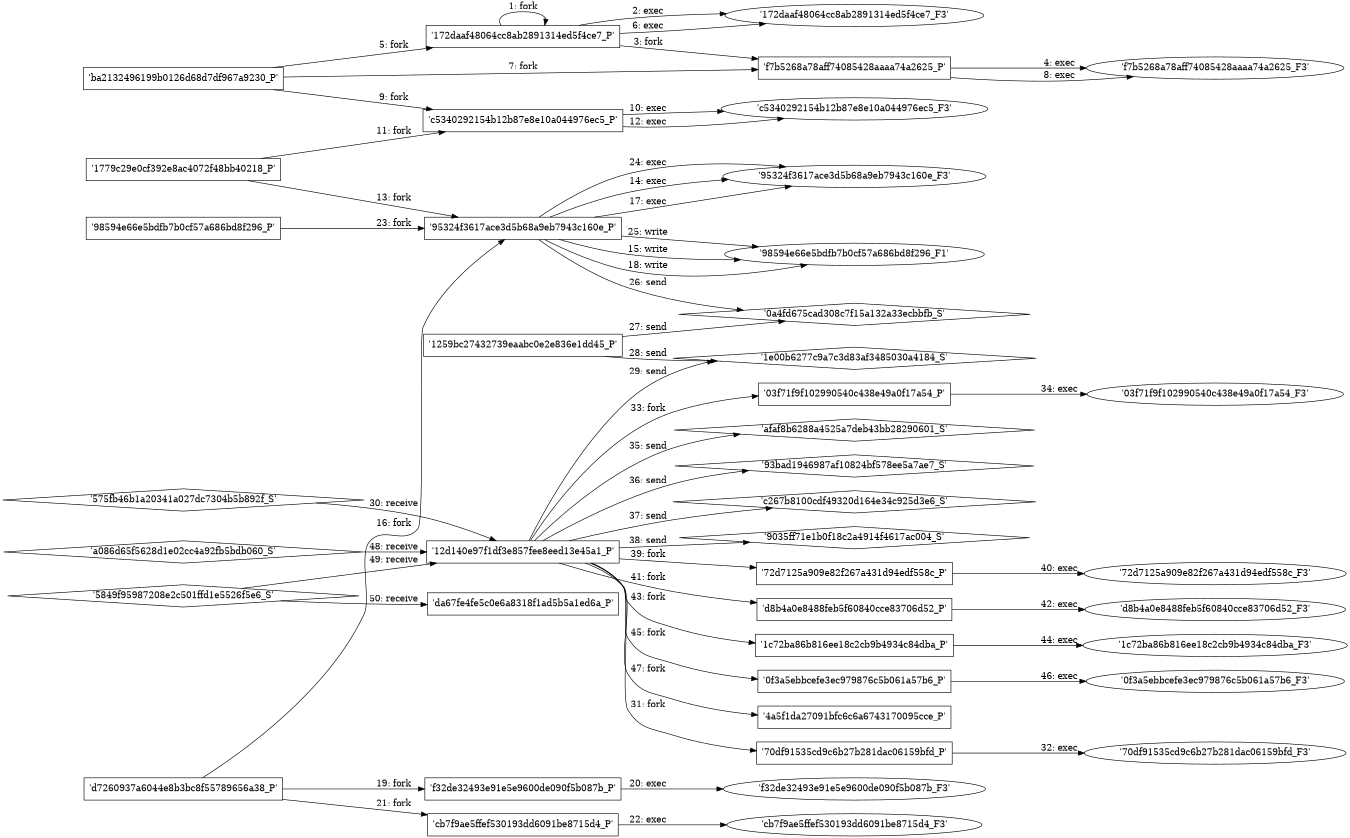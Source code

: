 digraph "D:\Learning\Paper\apt\基于CTI的攻击预警\Dataset\攻击图\ASGfromALLCTI\Domain dumpster diving.dot" {
rankdir="LR"
size="9"
fixedsize="false"
splines="true"
nodesep=0.3
ranksep=0
fontsize=10
overlap="scalexy"
engine= "neato"
	"'172daaf48064cc8ab2891314ed5f4ce7_P'" [node_type=Process shape=box]
	"'172daaf48064cc8ab2891314ed5f4ce7_P'" [node_type=Process shape=box]
	"'172daaf48064cc8ab2891314ed5f4ce7_P'" -> "'172daaf48064cc8ab2891314ed5f4ce7_P'" [label="1: fork"]
	"'172daaf48064cc8ab2891314ed5f4ce7_P'" [node_type=Process shape=box]
	"'172daaf48064cc8ab2891314ed5f4ce7_F3'" [node_type=File shape=ellipse]
	"'172daaf48064cc8ab2891314ed5f4ce7_P'" -> "'172daaf48064cc8ab2891314ed5f4ce7_F3'" [label="2: exec"]
	"'172daaf48064cc8ab2891314ed5f4ce7_P'" [node_type=Process shape=box]
	"'f7b5268a78aff74085428aaaa74a2625_P'" [node_type=Process shape=box]
	"'172daaf48064cc8ab2891314ed5f4ce7_P'" -> "'f7b5268a78aff74085428aaaa74a2625_P'" [label="3: fork"]
	"'f7b5268a78aff74085428aaaa74a2625_P'" [node_type=Process shape=box]
	"'f7b5268a78aff74085428aaaa74a2625_F3'" [node_type=File shape=ellipse]
	"'f7b5268a78aff74085428aaaa74a2625_P'" -> "'f7b5268a78aff74085428aaaa74a2625_F3'" [label="4: exec"]
	"'ba2132496199b0126d68d7df967a9230_P'" [node_type=Process shape=box]
	"'172daaf48064cc8ab2891314ed5f4ce7_P'" [node_type=Process shape=box]
	"'ba2132496199b0126d68d7df967a9230_P'" -> "'172daaf48064cc8ab2891314ed5f4ce7_P'" [label="5: fork"]
	"'172daaf48064cc8ab2891314ed5f4ce7_P'" [node_type=Process shape=box]
	"'172daaf48064cc8ab2891314ed5f4ce7_F3'" [node_type=File shape=ellipse]
	"'172daaf48064cc8ab2891314ed5f4ce7_P'" -> "'172daaf48064cc8ab2891314ed5f4ce7_F3'" [label="6: exec"]
	"'ba2132496199b0126d68d7df967a9230_P'" [node_type=Process shape=box]
	"'f7b5268a78aff74085428aaaa74a2625_P'" [node_type=Process shape=box]
	"'ba2132496199b0126d68d7df967a9230_P'" -> "'f7b5268a78aff74085428aaaa74a2625_P'" [label="7: fork"]
	"'f7b5268a78aff74085428aaaa74a2625_P'" [node_type=Process shape=box]
	"'f7b5268a78aff74085428aaaa74a2625_F3'" [node_type=File shape=ellipse]
	"'f7b5268a78aff74085428aaaa74a2625_P'" -> "'f7b5268a78aff74085428aaaa74a2625_F3'" [label="8: exec"]
	"'ba2132496199b0126d68d7df967a9230_P'" [node_type=Process shape=box]
	"'c5340292154b12b87e8e10a044976ec5_P'" [node_type=Process shape=box]
	"'ba2132496199b0126d68d7df967a9230_P'" -> "'c5340292154b12b87e8e10a044976ec5_P'" [label="9: fork"]
	"'c5340292154b12b87e8e10a044976ec5_P'" [node_type=Process shape=box]
	"'c5340292154b12b87e8e10a044976ec5_F3'" [node_type=File shape=ellipse]
	"'c5340292154b12b87e8e10a044976ec5_P'" -> "'c5340292154b12b87e8e10a044976ec5_F3'" [label="10: exec"]
	"'1779c29e0cf392e8ac4072f48bb40218_P'" [node_type=Process shape=box]
	"'c5340292154b12b87e8e10a044976ec5_P'" [node_type=Process shape=box]
	"'1779c29e0cf392e8ac4072f48bb40218_P'" -> "'c5340292154b12b87e8e10a044976ec5_P'" [label="11: fork"]
	"'c5340292154b12b87e8e10a044976ec5_P'" [node_type=Process shape=box]
	"'c5340292154b12b87e8e10a044976ec5_F3'" [node_type=File shape=ellipse]
	"'c5340292154b12b87e8e10a044976ec5_P'" -> "'c5340292154b12b87e8e10a044976ec5_F3'" [label="12: exec"]
	"'1779c29e0cf392e8ac4072f48bb40218_P'" [node_type=Process shape=box]
	"'95324f3617ace3d5b68a9eb7943c160e_P'" [node_type=Process shape=box]
	"'1779c29e0cf392e8ac4072f48bb40218_P'" -> "'95324f3617ace3d5b68a9eb7943c160e_P'" [label="13: fork"]
	"'95324f3617ace3d5b68a9eb7943c160e_P'" [node_type=Process shape=box]
	"'95324f3617ace3d5b68a9eb7943c160e_F3'" [node_type=File shape=ellipse]
	"'95324f3617ace3d5b68a9eb7943c160e_P'" -> "'95324f3617ace3d5b68a9eb7943c160e_F3'" [label="14: exec"]
	"'98594e66e5bdfb7b0cf57a686bd8f296_F1'" [node_type=file shape=ellipse]
	"'95324f3617ace3d5b68a9eb7943c160e_P'" [node_type=Process shape=box]
	"'95324f3617ace3d5b68a9eb7943c160e_P'" -> "'98594e66e5bdfb7b0cf57a686bd8f296_F1'" [label="15: write"]
	"'d7260937a6044e8b3bc8f55789656a38_P'" [node_type=Process shape=box]
	"'95324f3617ace3d5b68a9eb7943c160e_P'" [node_type=Process shape=box]
	"'d7260937a6044e8b3bc8f55789656a38_P'" -> "'95324f3617ace3d5b68a9eb7943c160e_P'" [label="16: fork"]
	"'95324f3617ace3d5b68a9eb7943c160e_P'" [node_type=Process shape=box]
	"'95324f3617ace3d5b68a9eb7943c160e_F3'" [node_type=File shape=ellipse]
	"'95324f3617ace3d5b68a9eb7943c160e_P'" -> "'95324f3617ace3d5b68a9eb7943c160e_F3'" [label="17: exec"]
	"'98594e66e5bdfb7b0cf57a686bd8f296_F1'" [node_type=file shape=ellipse]
	"'95324f3617ace3d5b68a9eb7943c160e_P'" [node_type=Process shape=box]
	"'95324f3617ace3d5b68a9eb7943c160e_P'" -> "'98594e66e5bdfb7b0cf57a686bd8f296_F1'" [label="18: write"]
	"'d7260937a6044e8b3bc8f55789656a38_P'" [node_type=Process shape=box]
	"'f32de32493e91e5e9600de090f5b087b_P'" [node_type=Process shape=box]
	"'d7260937a6044e8b3bc8f55789656a38_P'" -> "'f32de32493e91e5e9600de090f5b087b_P'" [label="19: fork"]
	"'f32de32493e91e5e9600de090f5b087b_P'" [node_type=Process shape=box]
	"'f32de32493e91e5e9600de090f5b087b_F3'" [node_type=File shape=ellipse]
	"'f32de32493e91e5e9600de090f5b087b_P'" -> "'f32de32493e91e5e9600de090f5b087b_F3'" [label="20: exec"]
	"'d7260937a6044e8b3bc8f55789656a38_P'" [node_type=Process shape=box]
	"'cb7f9ae5ffef530193dd6091be8715d4_P'" [node_type=Process shape=box]
	"'d7260937a6044e8b3bc8f55789656a38_P'" -> "'cb7f9ae5ffef530193dd6091be8715d4_P'" [label="21: fork"]
	"'cb7f9ae5ffef530193dd6091be8715d4_P'" [node_type=Process shape=box]
	"'cb7f9ae5ffef530193dd6091be8715d4_F3'" [node_type=File shape=ellipse]
	"'cb7f9ae5ffef530193dd6091be8715d4_P'" -> "'cb7f9ae5ffef530193dd6091be8715d4_F3'" [label="22: exec"]
	"'98594e66e5bdfb7b0cf57a686bd8f296_P'" [node_type=Process shape=box]
	"'95324f3617ace3d5b68a9eb7943c160e_P'" [node_type=Process shape=box]
	"'98594e66e5bdfb7b0cf57a686bd8f296_P'" -> "'95324f3617ace3d5b68a9eb7943c160e_P'" [label="23: fork"]
	"'95324f3617ace3d5b68a9eb7943c160e_P'" [node_type=Process shape=box]
	"'95324f3617ace3d5b68a9eb7943c160e_F3'" [node_type=File shape=ellipse]
	"'95324f3617ace3d5b68a9eb7943c160e_P'" -> "'95324f3617ace3d5b68a9eb7943c160e_F3'" [label="24: exec"]
	"'98594e66e5bdfb7b0cf57a686bd8f296_F1'" [node_type=file shape=ellipse]
	"'95324f3617ace3d5b68a9eb7943c160e_P'" [node_type=Process shape=box]
	"'95324f3617ace3d5b68a9eb7943c160e_P'" -> "'98594e66e5bdfb7b0cf57a686bd8f296_F1'" [label="25: write"]
	"'0a4fd675cad308c7f15a132a33ecbbfb_S'" [node_type=Socket shape=diamond]
	"'95324f3617ace3d5b68a9eb7943c160e_P'" [node_type=Process shape=box]
	"'95324f3617ace3d5b68a9eb7943c160e_P'" -> "'0a4fd675cad308c7f15a132a33ecbbfb_S'" [label="26: send"]
	"'0a4fd675cad308c7f15a132a33ecbbfb_S'" [node_type=Socket shape=diamond]
	"'1259bc27432739eaabc0e2e836e1dd45_P'" [node_type=Process shape=box]
	"'1259bc27432739eaabc0e2e836e1dd45_P'" -> "'0a4fd675cad308c7f15a132a33ecbbfb_S'" [label="27: send"]
	"'1e00b6277c9a7c3d83af3485030a4184_S'" [node_type=Socket shape=diamond]
	"'1259bc27432739eaabc0e2e836e1dd45_P'" [node_type=Process shape=box]
	"'1259bc27432739eaabc0e2e836e1dd45_P'" -> "'1e00b6277c9a7c3d83af3485030a4184_S'" [label="28: send"]
	"'1e00b6277c9a7c3d83af3485030a4184_S'" [node_type=Socket shape=diamond]
	"'12d140e97f1df3e857fee8eed13e45a1_P'" [node_type=Process shape=box]
	"'12d140e97f1df3e857fee8eed13e45a1_P'" -> "'1e00b6277c9a7c3d83af3485030a4184_S'" [label="29: send"]
	"'12d140e97f1df3e857fee8eed13e45a1_P'" [node_type=Process shape=box]
	"'575fb46b1a20341a027dc7304b5b892f_S'" [node_type=Socket shape=diamond]
	"'575fb46b1a20341a027dc7304b5b892f_S'" -> "'12d140e97f1df3e857fee8eed13e45a1_P'" [label="30: receive"]
	"'12d140e97f1df3e857fee8eed13e45a1_P'" [node_type=Process shape=box]
	"'70df91535cd9c6b27b281dac06159bfd_P'" [node_type=Process shape=box]
	"'12d140e97f1df3e857fee8eed13e45a1_P'" -> "'70df91535cd9c6b27b281dac06159bfd_P'" [label="31: fork"]
	"'70df91535cd9c6b27b281dac06159bfd_P'" [node_type=Process shape=box]
	"'70df91535cd9c6b27b281dac06159bfd_F3'" [node_type=File shape=ellipse]
	"'70df91535cd9c6b27b281dac06159bfd_P'" -> "'70df91535cd9c6b27b281dac06159bfd_F3'" [label="32: exec"]
	"'12d140e97f1df3e857fee8eed13e45a1_P'" [node_type=Process shape=box]
	"'03f71f9f102990540c438e49a0f17a54_P'" [node_type=Process shape=box]
	"'12d140e97f1df3e857fee8eed13e45a1_P'" -> "'03f71f9f102990540c438e49a0f17a54_P'" [label="33: fork"]
	"'03f71f9f102990540c438e49a0f17a54_P'" [node_type=Process shape=box]
	"'03f71f9f102990540c438e49a0f17a54_F3'" [node_type=File shape=ellipse]
	"'03f71f9f102990540c438e49a0f17a54_P'" -> "'03f71f9f102990540c438e49a0f17a54_F3'" [label="34: exec"]
	"'afaf8b6288a4525a7deb43bb28290601_S'" [node_type=Socket shape=diamond]
	"'12d140e97f1df3e857fee8eed13e45a1_P'" [node_type=Process shape=box]
	"'12d140e97f1df3e857fee8eed13e45a1_P'" -> "'afaf8b6288a4525a7deb43bb28290601_S'" [label="35: send"]
	"'93bad1946987af10824bf578ee5a7ae7_S'" [node_type=Socket shape=diamond]
	"'12d140e97f1df3e857fee8eed13e45a1_P'" [node_type=Process shape=box]
	"'12d140e97f1df3e857fee8eed13e45a1_P'" -> "'93bad1946987af10824bf578ee5a7ae7_S'" [label="36: send"]
	"'c267b8100cdf49320d164e34c925d3e6_S'" [node_type=Socket shape=diamond]
	"'12d140e97f1df3e857fee8eed13e45a1_P'" [node_type=Process shape=box]
	"'12d140e97f1df3e857fee8eed13e45a1_P'" -> "'c267b8100cdf49320d164e34c925d3e6_S'" [label="37: send"]
	"'9035ff71e1b0f18c2a4914f4617ac004_S'" [node_type=Socket shape=diamond]
	"'12d140e97f1df3e857fee8eed13e45a1_P'" [node_type=Process shape=box]
	"'12d140e97f1df3e857fee8eed13e45a1_P'" -> "'9035ff71e1b0f18c2a4914f4617ac004_S'" [label="38: send"]
	"'12d140e97f1df3e857fee8eed13e45a1_P'" [node_type=Process shape=box]
	"'72d7125a909e82f267a431d94edf558c_P'" [node_type=Process shape=box]
	"'12d140e97f1df3e857fee8eed13e45a1_P'" -> "'72d7125a909e82f267a431d94edf558c_P'" [label="39: fork"]
	"'72d7125a909e82f267a431d94edf558c_P'" [node_type=Process shape=box]
	"'72d7125a909e82f267a431d94edf558c_F3'" [node_type=File shape=ellipse]
	"'72d7125a909e82f267a431d94edf558c_P'" -> "'72d7125a909e82f267a431d94edf558c_F3'" [label="40: exec"]
	"'12d140e97f1df3e857fee8eed13e45a1_P'" [node_type=Process shape=box]
	"'d8b4a0e8488feb5f60840cce83706d52_P'" [node_type=Process shape=box]
	"'12d140e97f1df3e857fee8eed13e45a1_P'" -> "'d8b4a0e8488feb5f60840cce83706d52_P'" [label="41: fork"]
	"'d8b4a0e8488feb5f60840cce83706d52_P'" [node_type=Process shape=box]
	"'d8b4a0e8488feb5f60840cce83706d52_F3'" [node_type=File shape=ellipse]
	"'d8b4a0e8488feb5f60840cce83706d52_P'" -> "'d8b4a0e8488feb5f60840cce83706d52_F3'" [label="42: exec"]
	"'12d140e97f1df3e857fee8eed13e45a1_P'" [node_type=Process shape=box]
	"'1c72ba86b816ee18c2cb9b4934c84dba_P'" [node_type=Process shape=box]
	"'12d140e97f1df3e857fee8eed13e45a1_P'" -> "'1c72ba86b816ee18c2cb9b4934c84dba_P'" [label="43: fork"]
	"'1c72ba86b816ee18c2cb9b4934c84dba_P'" [node_type=Process shape=box]
	"'1c72ba86b816ee18c2cb9b4934c84dba_F3'" [node_type=File shape=ellipse]
	"'1c72ba86b816ee18c2cb9b4934c84dba_P'" -> "'1c72ba86b816ee18c2cb9b4934c84dba_F3'" [label="44: exec"]
	"'12d140e97f1df3e857fee8eed13e45a1_P'" [node_type=Process shape=box]
	"'0f3a5ebbcefe3ec979876c5b061a57b6_P'" [node_type=Process shape=box]
	"'12d140e97f1df3e857fee8eed13e45a1_P'" -> "'0f3a5ebbcefe3ec979876c5b061a57b6_P'" [label="45: fork"]
	"'0f3a5ebbcefe3ec979876c5b061a57b6_P'" [node_type=Process shape=box]
	"'0f3a5ebbcefe3ec979876c5b061a57b6_F3'" [node_type=File shape=ellipse]
	"'0f3a5ebbcefe3ec979876c5b061a57b6_P'" -> "'0f3a5ebbcefe3ec979876c5b061a57b6_F3'" [label="46: exec"]
	"'12d140e97f1df3e857fee8eed13e45a1_P'" [node_type=Process shape=box]
	"'4a5f1da27091bfc6c6a6743170095cce_P'" [node_type=Process shape=box]
	"'12d140e97f1df3e857fee8eed13e45a1_P'" -> "'4a5f1da27091bfc6c6a6743170095cce_P'" [label="47: fork"]
	"'12d140e97f1df3e857fee8eed13e45a1_P'" [node_type=Process shape=box]
	"'a086d65f5628d1e02cc4a92fb5bdb060_S'" [node_type=Socket shape=diamond]
	"'a086d65f5628d1e02cc4a92fb5bdb060_S'" -> "'12d140e97f1df3e857fee8eed13e45a1_P'" [label="48: receive"]
	"'12d140e97f1df3e857fee8eed13e45a1_P'" [node_type=Process shape=box]
	"'5849f95987208e2c501ffd1e5526f5e6_S'" [node_type=Socket shape=diamond]
	"'5849f95987208e2c501ffd1e5526f5e6_S'" -> "'12d140e97f1df3e857fee8eed13e45a1_P'" [label="49: receive"]
	"'da67fe4fe5c0e6a8318f1ad5b5a1ed6a_P'" [node_type=Process shape=box]
	"'5849f95987208e2c501ffd1e5526f5e6_S'" [node_type=Socket shape=diamond]
	"'5849f95987208e2c501ffd1e5526f5e6_S'" -> "'da67fe4fe5c0e6a8318f1ad5b5a1ed6a_P'" [label="50: receive"]
}
